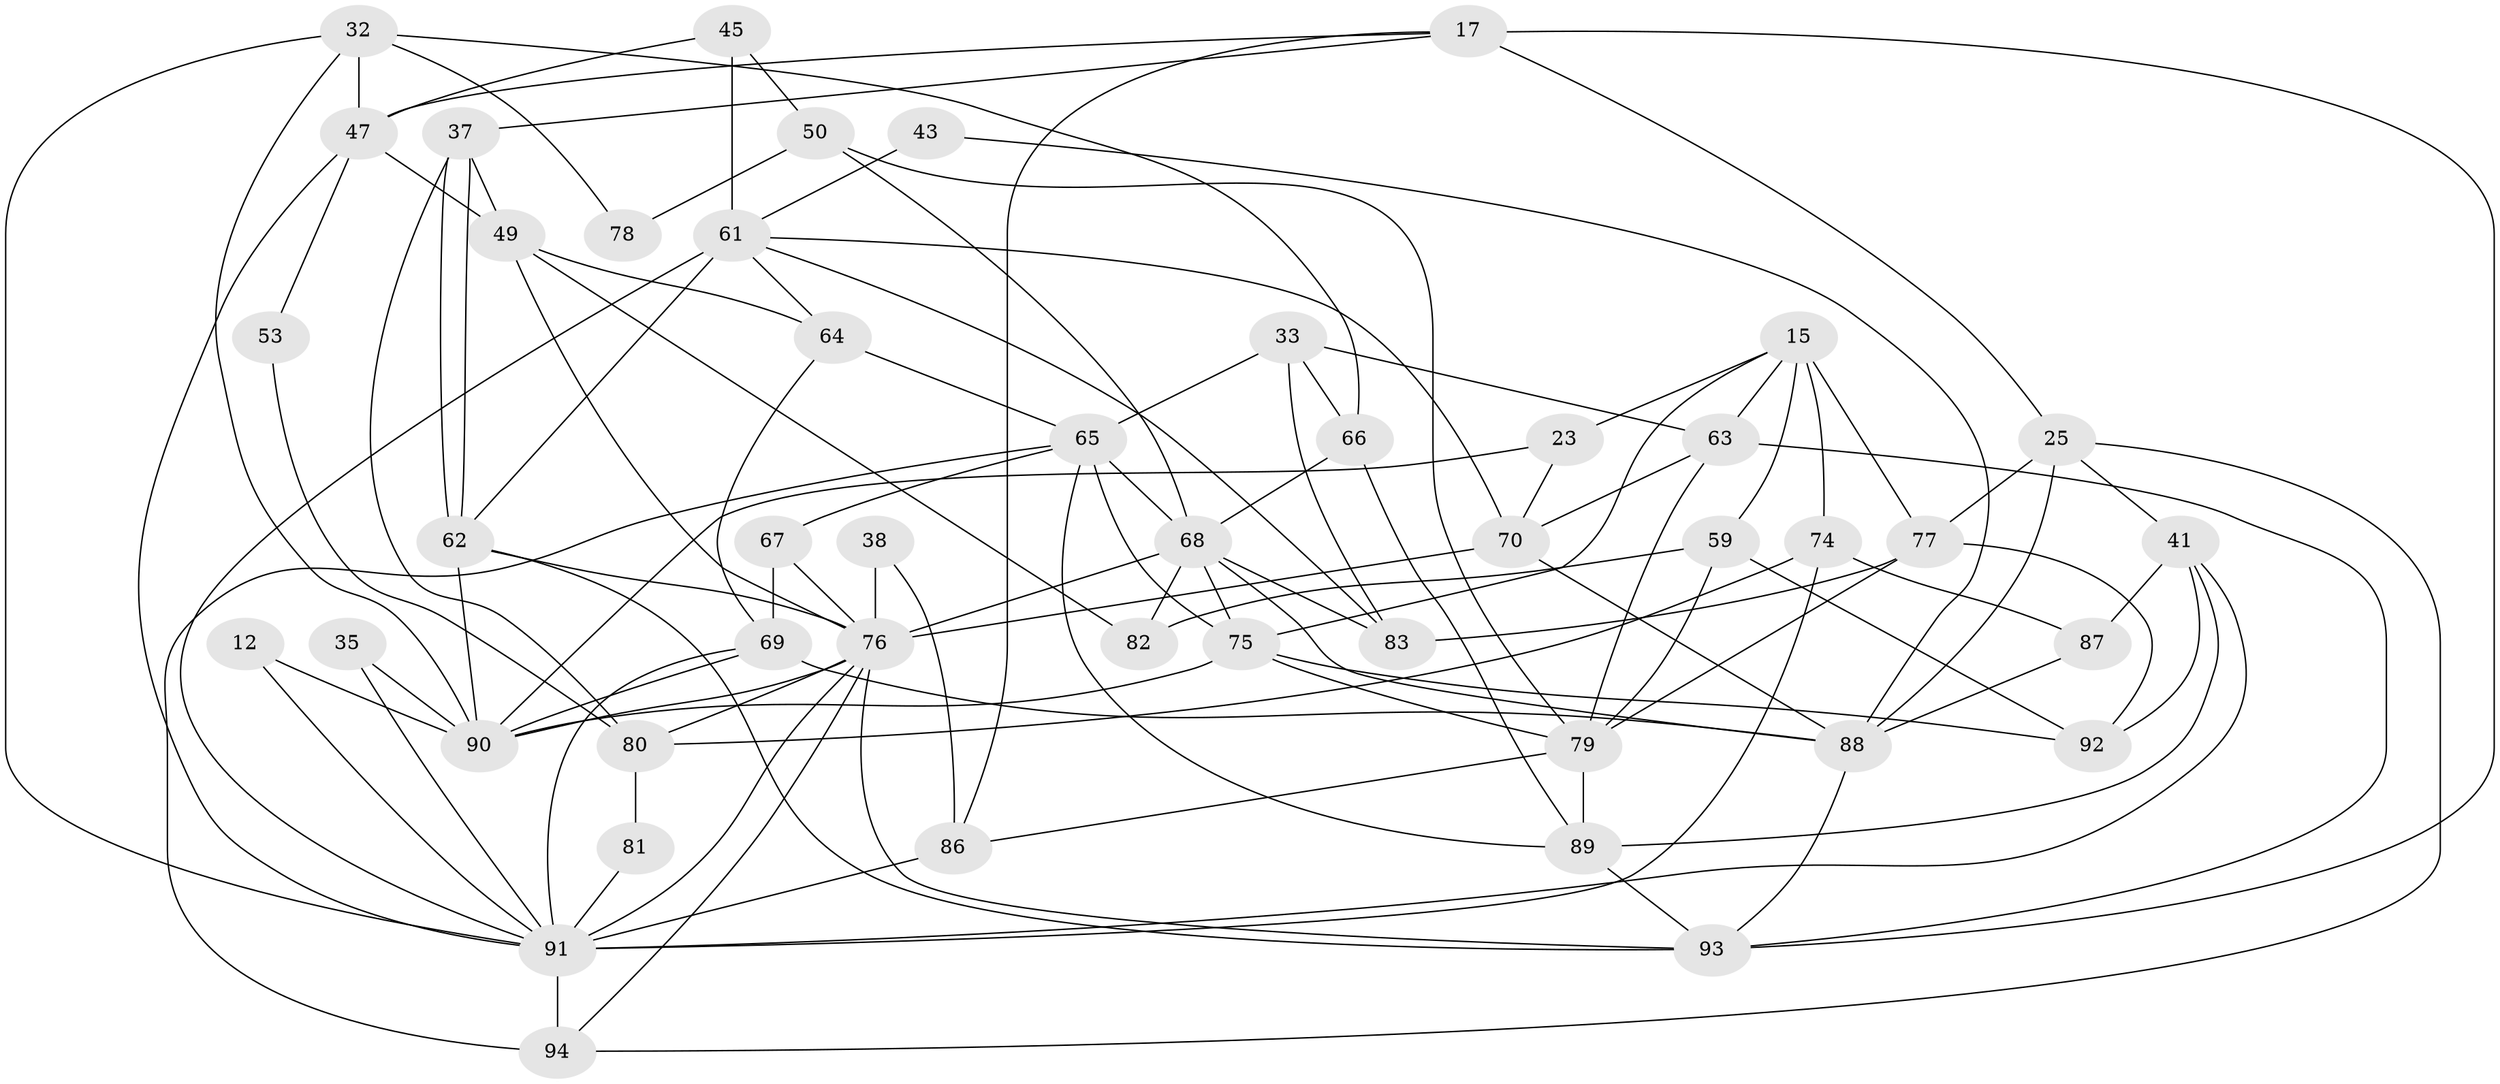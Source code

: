 // original degree distribution, {4: 0.2978723404255319, 3: 0.2872340425531915, 5: 0.20212765957446807, 7: 0.0425531914893617, 2: 0.09574468085106383, 6: 0.07446808510638298}
// Generated by graph-tools (version 1.1) at 2025/54/03/04/25 21:54:12]
// undirected, 47 vertices, 113 edges
graph export_dot {
graph [start="1"]
  node [color=gray90,style=filled];
  12;
  15;
  17 [super="+9"];
  23;
  25 [super="+24"];
  32;
  33;
  35;
  37;
  38;
  41;
  43;
  45;
  47;
  49 [super="+4"];
  50 [super="+20"];
  53;
  59;
  61 [super="+30"];
  62 [super="+39"];
  63 [super="+40+11"];
  64 [super="+26"];
  65 [super="+56+58"];
  66;
  67 [super="+18"];
  68 [super="+2+10+57"];
  69 [super="+36+19"];
  70;
  74 [super="+14"];
  75 [super="+31+72"];
  76 [super="+5+54+55"];
  77 [super="+27"];
  78;
  79 [super="+71"];
  80;
  81;
  82;
  83;
  86 [super="+73"];
  87 [super="+85"];
  88 [super="+1+48"];
  89 [super="+34"];
  90 [super="+84"];
  91 [super="+51+52"];
  92;
  93 [super="+44"];
  94 [super="+21+22"];
  12 -- 90;
  12 -- 91;
  15 -- 63;
  15 -- 59;
  15 -- 23;
  15 -- 75;
  15 -- 77 [weight=2];
  15 -- 74;
  17 -- 93 [weight=2];
  17 -- 37;
  17 -- 47;
  17 -- 25;
  17 -- 86;
  23 -- 70;
  23 -- 90;
  25 -- 88;
  25 -- 77;
  25 -- 41;
  25 -- 94;
  32 -- 66;
  32 -- 47;
  32 -- 78;
  32 -- 90;
  32 -- 91;
  33 -- 83;
  33 -- 66;
  33 -- 65;
  33 -- 63;
  35 -- 90 [weight=2];
  35 -- 91;
  37 -- 62;
  37 -- 62;
  37 -- 80;
  37 -- 49;
  38 -- 76 [weight=3];
  38 -- 86;
  41 -- 92;
  41 -- 87 [weight=2];
  41 -- 89;
  41 -- 91;
  43 -- 61;
  43 -- 88;
  45 -- 47;
  45 -- 50;
  45 -- 61;
  47 -- 49;
  47 -- 53;
  47 -- 91;
  49 -- 64;
  49 -- 82;
  49 -- 76;
  50 -- 68;
  50 -- 78;
  50 -- 79;
  53 -- 80;
  59 -- 92;
  59 -- 82;
  59 -- 79;
  61 -- 70;
  61 -- 64;
  61 -- 83;
  61 -- 62 [weight=2];
  61 -- 91 [weight=2];
  62 -- 93 [weight=2];
  62 -- 90 [weight=3];
  62 -- 76;
  63 -- 70;
  63 -- 93;
  63 -- 79;
  64 -- 69 [weight=2];
  64 -- 65;
  65 -- 94 [weight=2];
  65 -- 67;
  65 -- 68 [weight=3];
  65 -- 89;
  65 -- 75;
  66 -- 68;
  66 -- 89;
  67 -- 69;
  67 -- 76;
  68 -- 75;
  68 -- 88 [weight=2];
  68 -- 82;
  68 -- 83;
  68 -- 76;
  69 -- 88 [weight=2];
  69 -- 90 [weight=2];
  69 -- 91 [weight=2];
  70 -- 88;
  70 -- 76;
  74 -- 80;
  74 -- 87;
  74 -- 91;
  75 -- 90 [weight=2];
  75 -- 92;
  75 -- 79 [weight=2];
  76 -- 94;
  76 -- 90 [weight=2];
  76 -- 80;
  76 -- 93;
  76 -- 91 [weight=2];
  77 -- 79;
  77 -- 83;
  77 -- 92;
  79 -- 86;
  79 -- 89;
  80 -- 81;
  81 -- 91;
  86 -- 91 [weight=2];
  87 -- 88;
  88 -- 93;
  89 -- 93;
  91 -- 94 [weight=3];
}
